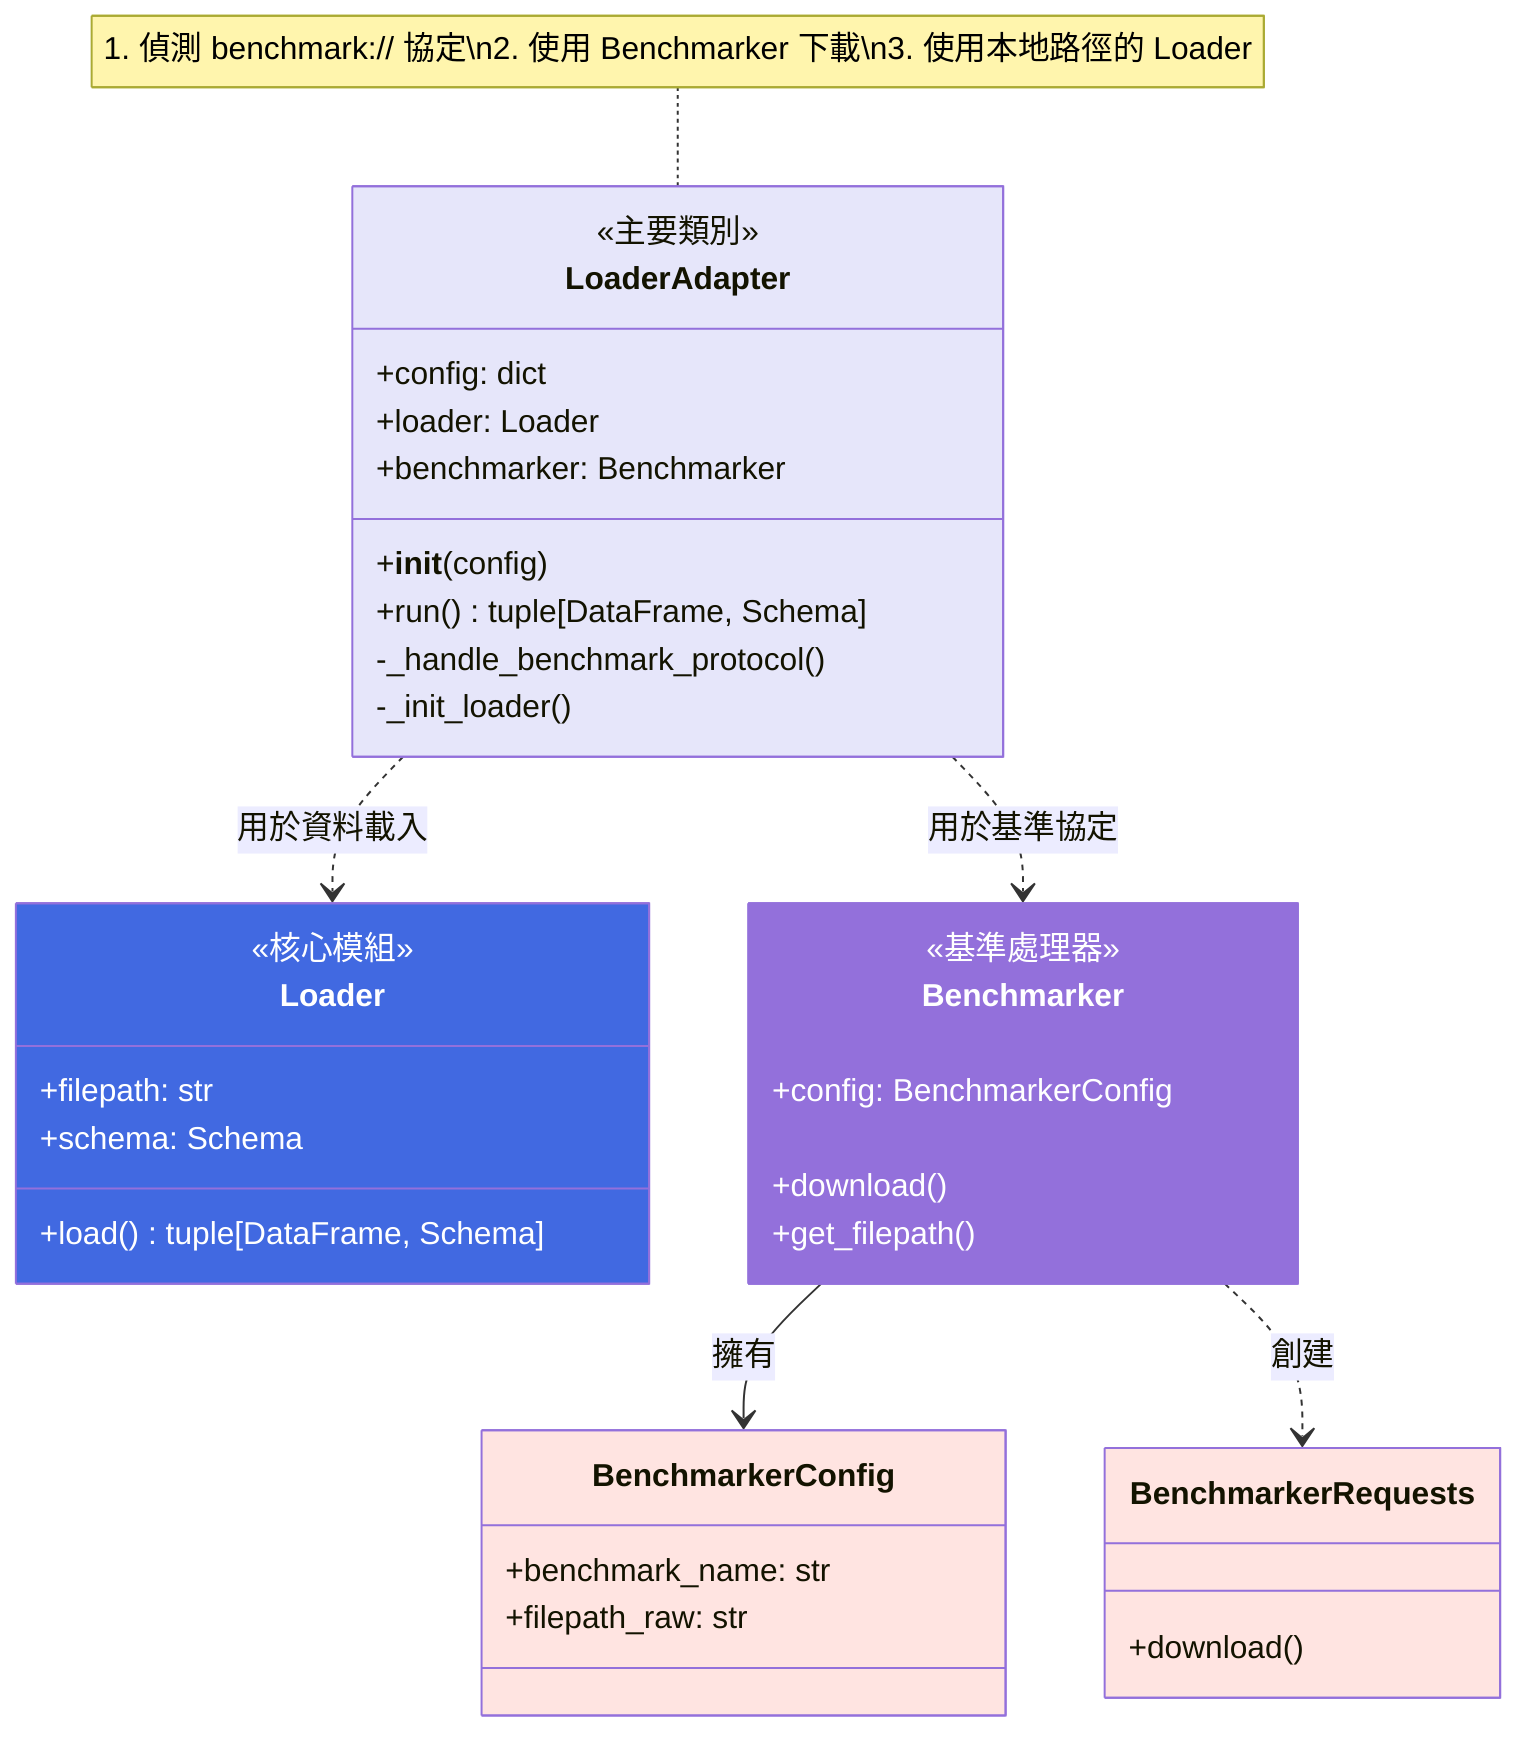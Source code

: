 classDiagram

    class LoaderAdapter {
        +config: dict
        +loader: Loader
        +benchmarker: Benchmarker
        +__init__(config)
        +run() tuple[DataFrame, Schema]
        -_handle_benchmark_protocol()
        -_init_loader()
    }

    class Loader {
        +filepath: str
        +schema: Schema
        +load() tuple[DataFrame, Schema]
    }

    class Benchmarker {
        +config: BenchmarkerConfig
        +download()
        +get_filepath()
    }

    class BenchmarkerConfig {
        +benchmark_name: str
        +filepath_raw: str
    }

    class BenchmarkerRequests {
        +download()
    }

    LoaderAdapter ..> Loader : 用於資料載入
    LoaderAdapter ..> Benchmarker : 用於基準協定
    Benchmarker --> BenchmarkerConfig : 擁有
    Benchmarker ..> BenchmarkerRequests : 創建

    %% 樣式定義
    class LoaderAdapter {
        <<主要類別>>
    }
    style LoaderAdapter fill:#E6E6FA

    class Loader {
        <<核心模組>>
    }
    style Loader fill:#4169E1,color:#fff

    class Benchmarker {
        <<基準處理器>>
    }
    style Benchmarker fill:#9370DB,color:#fff

    style BenchmarkerConfig fill:#FFE4E1
    style BenchmarkerRequests fill:#FFE4E1

    note for LoaderAdapter "1. 偵測 benchmark:// 協定\n2. 使用 Benchmarker 下載\n3. 使用本地路徑的 Loader"